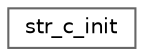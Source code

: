 digraph "Graphical Class Hierarchy"
{
 // LATEX_PDF_SIZE
  bgcolor="transparent";
  edge [fontname=Helvetica,fontsize=10,labelfontname=Helvetica,labelfontsize=10];
  node [fontname=Helvetica,fontsize=10,shape=box,height=0.2,width=0.4];
  rankdir="LR";
  Node0 [id="Node000000",label="str_c_init",height=0.2,width=0.4,color="grey40", fillcolor="white", style="filled",URL="$structstr__c__init.html",tooltip=" "];
}
